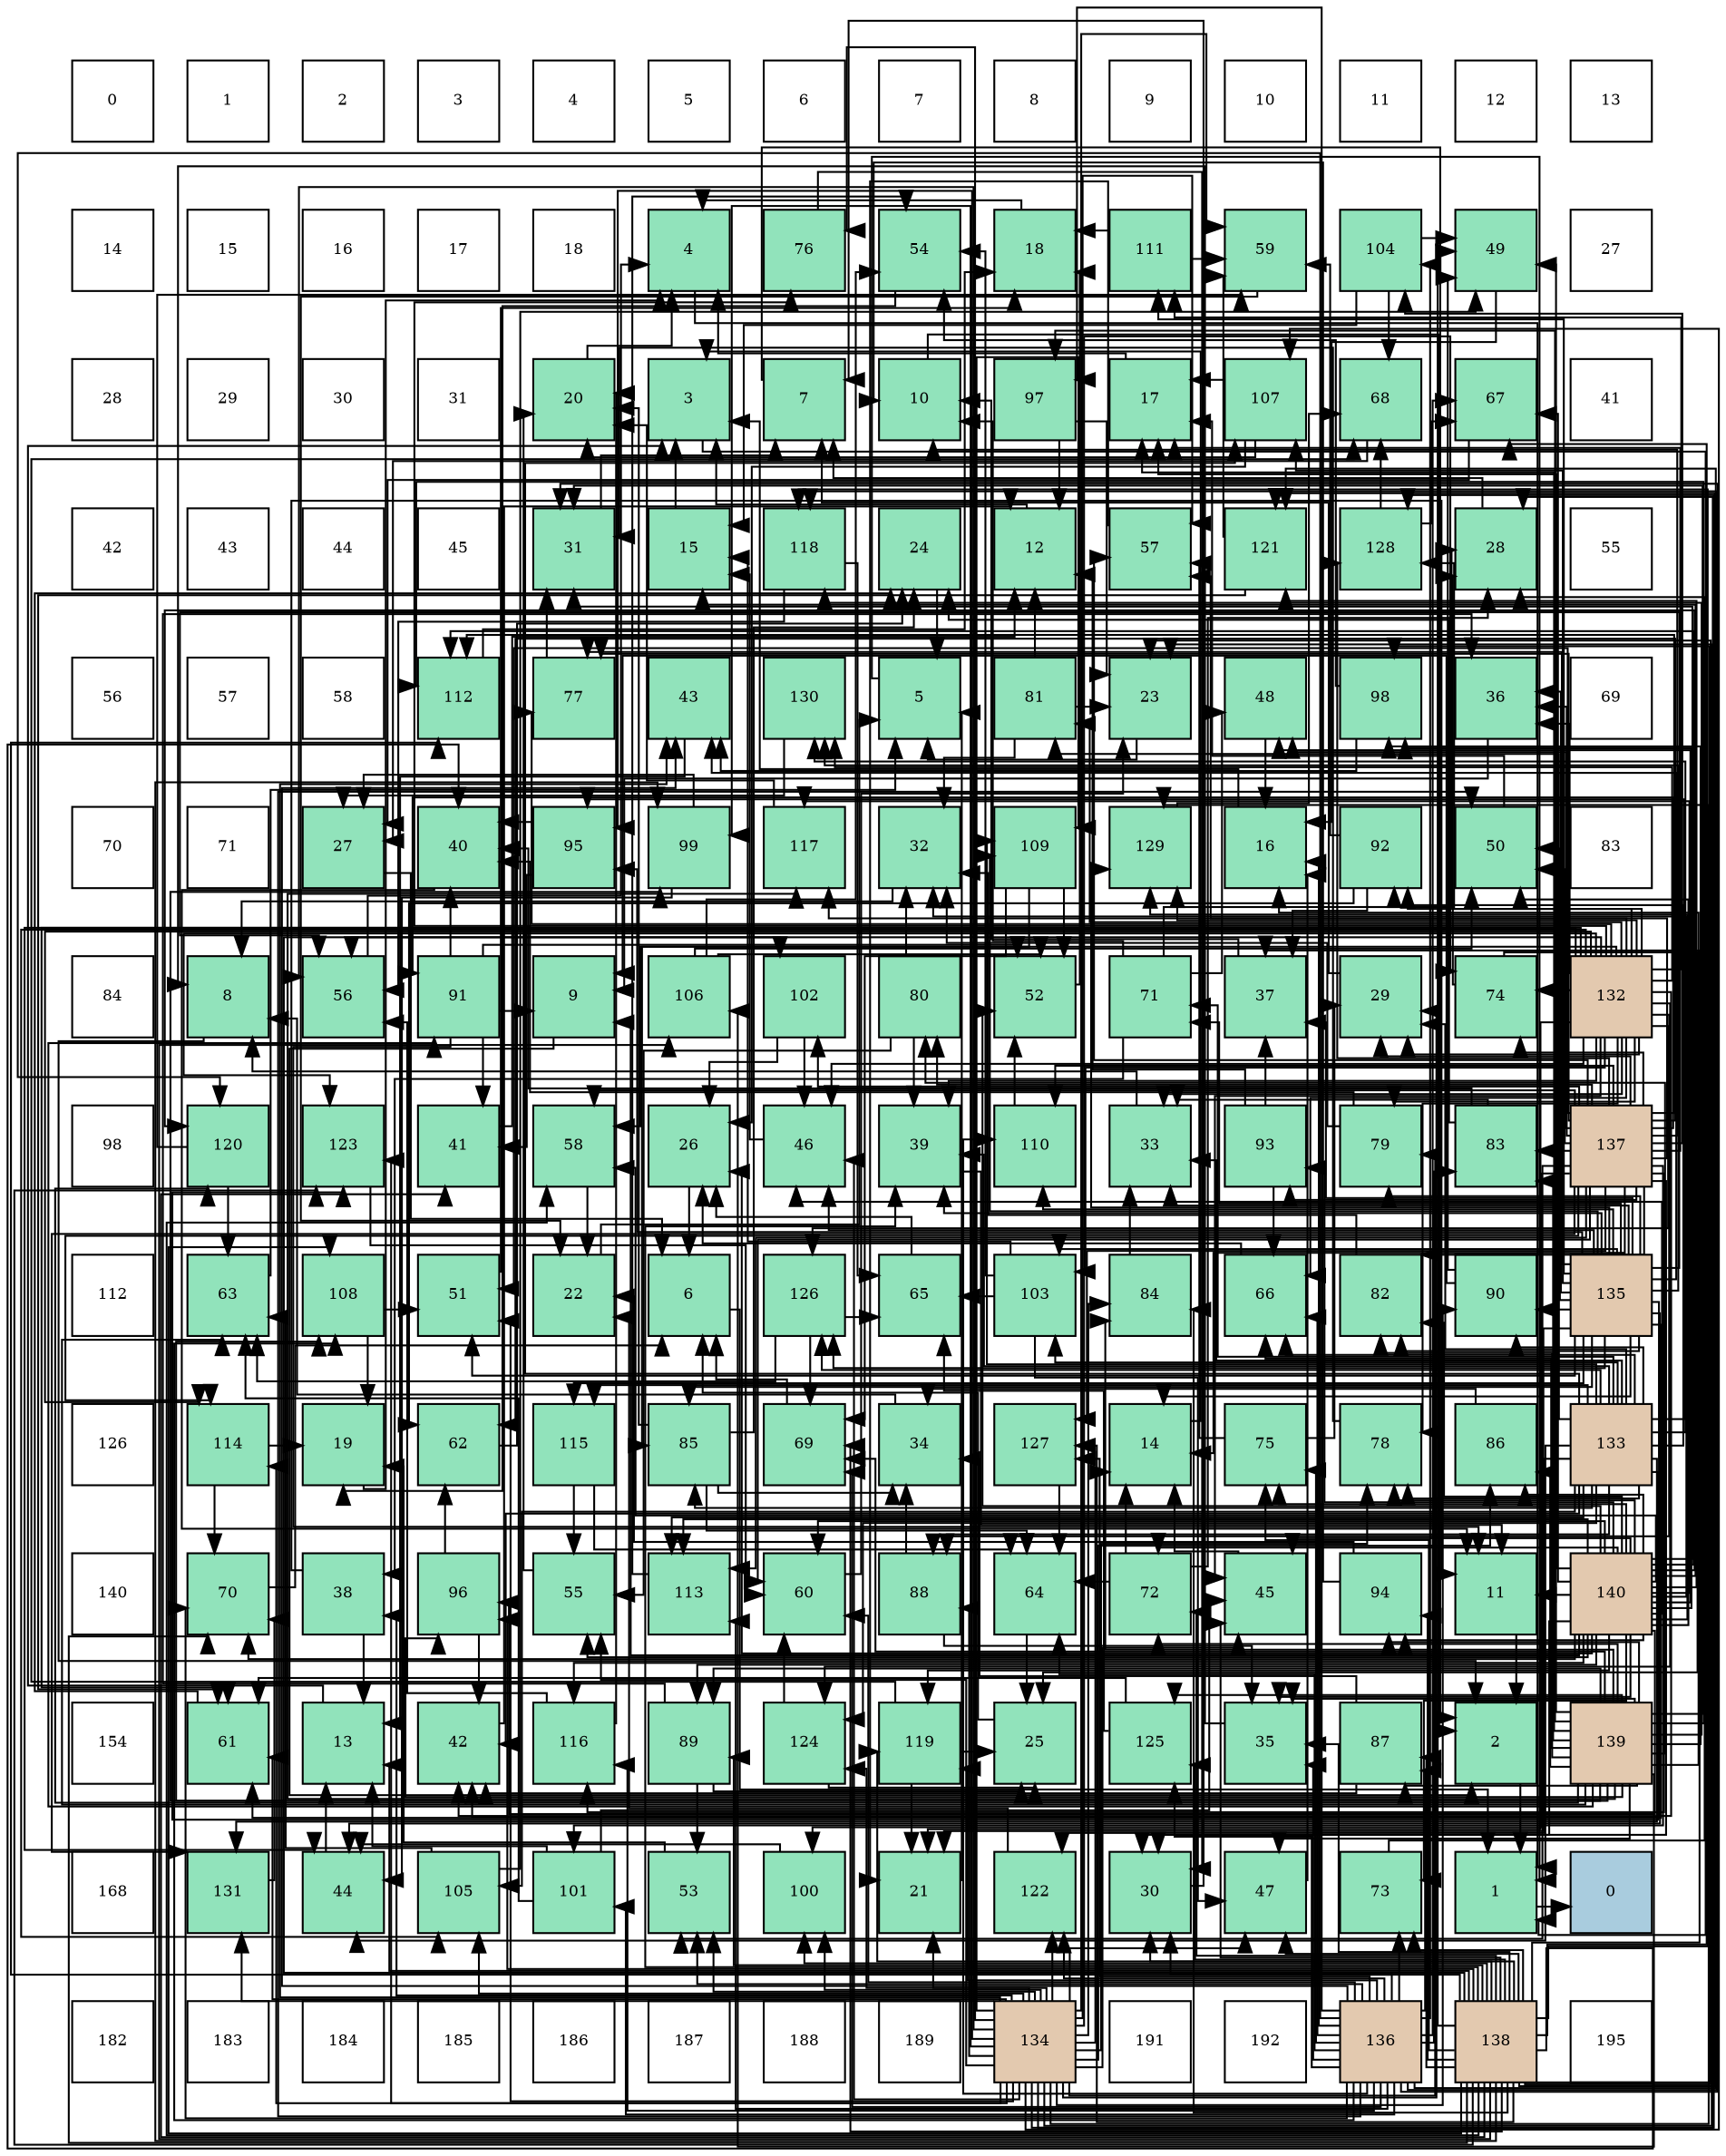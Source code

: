 digraph layout{
 rankdir=TB;
 splines=ortho;
 node [style=filled shape=square fixedsize=true width=0.6];
0[label="0", fontsize=8, fillcolor="#ffffff"];
1[label="1", fontsize=8, fillcolor="#ffffff"];
2[label="2", fontsize=8, fillcolor="#ffffff"];
3[label="3", fontsize=8, fillcolor="#ffffff"];
4[label="4", fontsize=8, fillcolor="#ffffff"];
5[label="5", fontsize=8, fillcolor="#ffffff"];
6[label="6", fontsize=8, fillcolor="#ffffff"];
7[label="7", fontsize=8, fillcolor="#ffffff"];
8[label="8", fontsize=8, fillcolor="#ffffff"];
9[label="9", fontsize=8, fillcolor="#ffffff"];
10[label="10", fontsize=8, fillcolor="#ffffff"];
11[label="11", fontsize=8, fillcolor="#ffffff"];
12[label="12", fontsize=8, fillcolor="#ffffff"];
13[label="13", fontsize=8, fillcolor="#ffffff"];
14[label="14", fontsize=8, fillcolor="#ffffff"];
15[label="15", fontsize=8, fillcolor="#ffffff"];
16[label="16", fontsize=8, fillcolor="#ffffff"];
17[label="17", fontsize=8, fillcolor="#ffffff"];
18[label="18", fontsize=8, fillcolor="#ffffff"];
19[label="4", fontsize=8, fillcolor="#91e3bb"];
20[label="76", fontsize=8, fillcolor="#91e3bb"];
21[label="54", fontsize=8, fillcolor="#91e3bb"];
22[label="18", fontsize=8, fillcolor="#91e3bb"];
23[label="111", fontsize=8, fillcolor="#91e3bb"];
24[label="59", fontsize=8, fillcolor="#91e3bb"];
25[label="104", fontsize=8, fillcolor="#91e3bb"];
26[label="49", fontsize=8, fillcolor="#91e3bb"];
27[label="27", fontsize=8, fillcolor="#ffffff"];
28[label="28", fontsize=8, fillcolor="#ffffff"];
29[label="29", fontsize=8, fillcolor="#ffffff"];
30[label="30", fontsize=8, fillcolor="#ffffff"];
31[label="31", fontsize=8, fillcolor="#ffffff"];
32[label="20", fontsize=8, fillcolor="#91e3bb"];
33[label="3", fontsize=8, fillcolor="#91e3bb"];
34[label="7", fontsize=8, fillcolor="#91e3bb"];
35[label="10", fontsize=8, fillcolor="#91e3bb"];
36[label="97", fontsize=8, fillcolor="#91e3bb"];
37[label="17", fontsize=8, fillcolor="#91e3bb"];
38[label="107", fontsize=8, fillcolor="#91e3bb"];
39[label="68", fontsize=8, fillcolor="#91e3bb"];
40[label="67", fontsize=8, fillcolor="#91e3bb"];
41[label="41", fontsize=8, fillcolor="#ffffff"];
42[label="42", fontsize=8, fillcolor="#ffffff"];
43[label="43", fontsize=8, fillcolor="#ffffff"];
44[label="44", fontsize=8, fillcolor="#ffffff"];
45[label="45", fontsize=8, fillcolor="#ffffff"];
46[label="31", fontsize=8, fillcolor="#91e3bb"];
47[label="15", fontsize=8, fillcolor="#91e3bb"];
48[label="118", fontsize=8, fillcolor="#91e3bb"];
49[label="24", fontsize=8, fillcolor="#91e3bb"];
50[label="12", fontsize=8, fillcolor="#91e3bb"];
51[label="57", fontsize=8, fillcolor="#91e3bb"];
52[label="121", fontsize=8, fillcolor="#91e3bb"];
53[label="128", fontsize=8, fillcolor="#91e3bb"];
54[label="28", fontsize=8, fillcolor="#91e3bb"];
55[label="55", fontsize=8, fillcolor="#ffffff"];
56[label="56", fontsize=8, fillcolor="#ffffff"];
57[label="57", fontsize=8, fillcolor="#ffffff"];
58[label="58", fontsize=8, fillcolor="#ffffff"];
59[label="112", fontsize=8, fillcolor="#91e3bb"];
60[label="77", fontsize=8, fillcolor="#91e3bb"];
61[label="43", fontsize=8, fillcolor="#91e3bb"];
62[label="130", fontsize=8, fillcolor="#91e3bb"];
63[label="5", fontsize=8, fillcolor="#91e3bb"];
64[label="81", fontsize=8, fillcolor="#91e3bb"];
65[label="23", fontsize=8, fillcolor="#91e3bb"];
66[label="48", fontsize=8, fillcolor="#91e3bb"];
67[label="98", fontsize=8, fillcolor="#91e3bb"];
68[label="36", fontsize=8, fillcolor="#91e3bb"];
69[label="69", fontsize=8, fillcolor="#ffffff"];
70[label="70", fontsize=8, fillcolor="#ffffff"];
71[label="71", fontsize=8, fillcolor="#ffffff"];
72[label="27", fontsize=8, fillcolor="#91e3bb"];
73[label="40", fontsize=8, fillcolor="#91e3bb"];
74[label="95", fontsize=8, fillcolor="#91e3bb"];
75[label="99", fontsize=8, fillcolor="#91e3bb"];
76[label="117", fontsize=8, fillcolor="#91e3bb"];
77[label="32", fontsize=8, fillcolor="#91e3bb"];
78[label="109", fontsize=8, fillcolor="#91e3bb"];
79[label="129", fontsize=8, fillcolor="#91e3bb"];
80[label="16", fontsize=8, fillcolor="#91e3bb"];
81[label="92", fontsize=8, fillcolor="#91e3bb"];
82[label="50", fontsize=8, fillcolor="#91e3bb"];
83[label="83", fontsize=8, fillcolor="#ffffff"];
84[label="84", fontsize=8, fillcolor="#ffffff"];
85[label="8", fontsize=8, fillcolor="#91e3bb"];
86[label="56", fontsize=8, fillcolor="#91e3bb"];
87[label="91", fontsize=8, fillcolor="#91e3bb"];
88[label="9", fontsize=8, fillcolor="#91e3bb"];
89[label="106", fontsize=8, fillcolor="#91e3bb"];
90[label="102", fontsize=8, fillcolor="#91e3bb"];
91[label="80", fontsize=8, fillcolor="#91e3bb"];
92[label="52", fontsize=8, fillcolor="#91e3bb"];
93[label="71", fontsize=8, fillcolor="#91e3bb"];
94[label="37", fontsize=8, fillcolor="#91e3bb"];
95[label="29", fontsize=8, fillcolor="#91e3bb"];
96[label="74", fontsize=8, fillcolor="#91e3bb"];
97[label="132", fontsize=8, fillcolor="#e3c9af"];
98[label="98", fontsize=8, fillcolor="#ffffff"];
99[label="120", fontsize=8, fillcolor="#91e3bb"];
100[label="123", fontsize=8, fillcolor="#91e3bb"];
101[label="41", fontsize=8, fillcolor="#91e3bb"];
102[label="58", fontsize=8, fillcolor="#91e3bb"];
103[label="26", fontsize=8, fillcolor="#91e3bb"];
104[label="46", fontsize=8, fillcolor="#91e3bb"];
105[label="39", fontsize=8, fillcolor="#91e3bb"];
106[label="110", fontsize=8, fillcolor="#91e3bb"];
107[label="33", fontsize=8, fillcolor="#91e3bb"];
108[label="93", fontsize=8, fillcolor="#91e3bb"];
109[label="79", fontsize=8, fillcolor="#91e3bb"];
110[label="83", fontsize=8, fillcolor="#91e3bb"];
111[label="137", fontsize=8, fillcolor="#e3c9af"];
112[label="112", fontsize=8, fillcolor="#ffffff"];
113[label="63", fontsize=8, fillcolor="#91e3bb"];
114[label="108", fontsize=8, fillcolor="#91e3bb"];
115[label="51", fontsize=8, fillcolor="#91e3bb"];
116[label="22", fontsize=8, fillcolor="#91e3bb"];
117[label="6", fontsize=8, fillcolor="#91e3bb"];
118[label="126", fontsize=8, fillcolor="#91e3bb"];
119[label="65", fontsize=8, fillcolor="#91e3bb"];
120[label="103", fontsize=8, fillcolor="#91e3bb"];
121[label="84", fontsize=8, fillcolor="#91e3bb"];
122[label="66", fontsize=8, fillcolor="#91e3bb"];
123[label="82", fontsize=8, fillcolor="#91e3bb"];
124[label="90", fontsize=8, fillcolor="#91e3bb"];
125[label="135", fontsize=8, fillcolor="#e3c9af"];
126[label="126", fontsize=8, fillcolor="#ffffff"];
127[label="114", fontsize=8, fillcolor="#91e3bb"];
128[label="19", fontsize=8, fillcolor="#91e3bb"];
129[label="62", fontsize=8, fillcolor="#91e3bb"];
130[label="115", fontsize=8, fillcolor="#91e3bb"];
131[label="85", fontsize=8, fillcolor="#91e3bb"];
132[label="69", fontsize=8, fillcolor="#91e3bb"];
133[label="34", fontsize=8, fillcolor="#91e3bb"];
134[label="127", fontsize=8, fillcolor="#91e3bb"];
135[label="14", fontsize=8, fillcolor="#91e3bb"];
136[label="75", fontsize=8, fillcolor="#91e3bb"];
137[label="78", fontsize=8, fillcolor="#91e3bb"];
138[label="86", fontsize=8, fillcolor="#91e3bb"];
139[label="133", fontsize=8, fillcolor="#e3c9af"];
140[label="140", fontsize=8, fillcolor="#ffffff"];
141[label="70", fontsize=8, fillcolor="#91e3bb"];
142[label="38", fontsize=8, fillcolor="#91e3bb"];
143[label="96", fontsize=8, fillcolor="#91e3bb"];
144[label="55", fontsize=8, fillcolor="#91e3bb"];
145[label="113", fontsize=8, fillcolor="#91e3bb"];
146[label="60", fontsize=8, fillcolor="#91e3bb"];
147[label="88", fontsize=8, fillcolor="#91e3bb"];
148[label="64", fontsize=8, fillcolor="#91e3bb"];
149[label="72", fontsize=8, fillcolor="#91e3bb"];
150[label="45", fontsize=8, fillcolor="#91e3bb"];
151[label="94", fontsize=8, fillcolor="#91e3bb"];
152[label="11", fontsize=8, fillcolor="#91e3bb"];
153[label="140", fontsize=8, fillcolor="#e3c9af"];
154[label="154", fontsize=8, fillcolor="#ffffff"];
155[label="61", fontsize=8, fillcolor="#91e3bb"];
156[label="13", fontsize=8, fillcolor="#91e3bb"];
157[label="42", fontsize=8, fillcolor="#91e3bb"];
158[label="116", fontsize=8, fillcolor="#91e3bb"];
159[label="89", fontsize=8, fillcolor="#91e3bb"];
160[label="124", fontsize=8, fillcolor="#91e3bb"];
161[label="119", fontsize=8, fillcolor="#91e3bb"];
162[label="25", fontsize=8, fillcolor="#91e3bb"];
163[label="125", fontsize=8, fillcolor="#91e3bb"];
164[label="35", fontsize=8, fillcolor="#91e3bb"];
165[label="87", fontsize=8, fillcolor="#91e3bb"];
166[label="2", fontsize=8, fillcolor="#91e3bb"];
167[label="139", fontsize=8, fillcolor="#e3c9af"];
168[label="168", fontsize=8, fillcolor="#ffffff"];
169[label="131", fontsize=8, fillcolor="#91e3bb"];
170[label="44", fontsize=8, fillcolor="#91e3bb"];
171[label="105", fontsize=8, fillcolor="#91e3bb"];
172[label="101", fontsize=8, fillcolor="#91e3bb"];
173[label="53", fontsize=8, fillcolor="#91e3bb"];
174[label="100", fontsize=8, fillcolor="#91e3bb"];
175[label="21", fontsize=8, fillcolor="#91e3bb"];
176[label="122", fontsize=8, fillcolor="#91e3bb"];
177[label="30", fontsize=8, fillcolor="#91e3bb"];
178[label="47", fontsize=8, fillcolor="#91e3bb"];
179[label="73", fontsize=8, fillcolor="#91e3bb"];
180[label="1", fontsize=8, fillcolor="#91e3bb"];
181[label="0", fontsize=8, fillcolor="#a9ccde"];
182[label="182", fontsize=8, fillcolor="#ffffff"];
183[label="183", fontsize=8, fillcolor="#ffffff"];
184[label="184", fontsize=8, fillcolor="#ffffff"];
185[label="185", fontsize=8, fillcolor="#ffffff"];
186[label="186", fontsize=8, fillcolor="#ffffff"];
187[label="187", fontsize=8, fillcolor="#ffffff"];
188[label="188", fontsize=8, fillcolor="#ffffff"];
189[label="189", fontsize=8, fillcolor="#ffffff"];
190[label="134", fontsize=8, fillcolor="#e3c9af"];
191[label="191", fontsize=8, fillcolor="#ffffff"];
192[label="192", fontsize=8, fillcolor="#ffffff"];
193[label="136", fontsize=8, fillcolor="#e3c9af"];
194[label="138", fontsize=8, fillcolor="#e3c9af"];
195[label="195", fontsize=8, fillcolor="#ffffff"];
edge [constraint=false, style=vis];180 -> 181;
166 -> 180;
33 -> 180;
19 -> 180;
63 -> 180;
117 -> 180;
34 -> 166;
85 -> 166;
88 -> 166;
35 -> 166;
152 -> 166;
50 -> 33;
156 -> 33;
135 -> 33;
47 -> 33;
80 -> 33;
37 -> 19;
22 -> 19;
128 -> 19;
32 -> 19;
175 -> 63;
116 -> 63;
65 -> 63;
49 -> 63;
162 -> 117;
103 -> 117;
72 -> 117;
54 -> 34;
95 -> 34;
177 -> 34;
46 -> 34;
77 -> 85;
107 -> 85;
133 -> 85;
164 -> 85;
68 -> 88;
94 -> 35;
142 -> 152;
142 -> 156;
105 -> 152;
73 -> 152;
101 -> 50;
157 -> 50;
61 -> 156;
170 -> 156;
150 -> 135;
104 -> 47;
178 -> 80;
66 -> 80;
26 -> 80;
82 -> 37;
115 -> 22;
92 -> 22;
173 -> 128;
21 -> 128;
144 -> 32;
86 -> 19;
51 -> 175;
102 -> 116;
24 -> 116;
146 -> 65;
155 -> 49;
129 -> 49;
113 -> 63;
148 -> 162;
119 -> 103;
122 -> 103;
40 -> 72;
39 -> 72;
132 -> 117;
141 -> 117;
93 -> 35;
93 -> 54;
93 -> 142;
93 -> 66;
149 -> 135;
149 -> 54;
149 -> 148;
179 -> 54;
96 -> 162;
96 -> 54;
136 -> 95;
136 -> 51;
20 -> 177;
60 -> 46;
137 -> 46;
109 -> 77;
109 -> 73;
91 -> 77;
91 -> 105;
91 -> 144;
64 -> 50;
64 -> 65;
64 -> 77;
123 -> 77;
110 -> 49;
110 -> 107;
110 -> 73;
121 -> 107;
131 -> 32;
131 -> 49;
131 -> 133;
131 -> 148;
138 -> 133;
165 -> 133;
165 -> 157;
147 -> 133;
147 -> 164;
159 -> 162;
159 -> 68;
159 -> 173;
124 -> 88;
124 -> 26;
87 -> 88;
87 -> 152;
87 -> 73;
87 -> 101;
87 -> 92;
81 -> 94;
81 -> 24;
81 -> 129;
108 -> 50;
108 -> 94;
108 -> 122;
151 -> 35;
151 -> 116;
74 -> 73;
74 -> 101;
143 -> 157;
143 -> 129;
36 -> 50;
36 -> 65;
67 -> 61;
67 -> 21;
75 -> 72;
75 -> 170;
174 -> 170;
172 -> 156;
172 -> 150;
172 -> 113;
90 -> 103;
90 -> 104;
120 -> 47;
120 -> 178;
120 -> 21;
120 -> 119;
25 -> 47;
25 -> 26;
25 -> 39;
171 -> 26;
171 -> 113;
89 -> 82;
89 -> 92;
89 -> 21;
38 -> 37;
38 -> 32;
38 -> 103;
114 -> 128;
114 -> 115;
78 -> 92;
78 -> 102;
78 -> 132;
106 -> 92;
23 -> 22;
23 -> 24;
59 -> 22;
145 -> 21;
127 -> 128;
127 -> 141;
130 -> 144;
130 -> 148;
158 -> 32;
158 -> 86;
76 -> 32;
48 -> 86;
48 -> 119;
161 -> 175;
161 -> 162;
161 -> 39;
99 -> 24;
99 -> 113;
52 -> 24;
52 -> 155;
176 -> 116;
100 -> 146;
160 -> 162;
160 -> 146;
163 -> 155;
163 -> 119;
118 -> 113;
118 -> 119;
118 -> 132;
134 -> 148;
53 -> 40;
53 -> 39;
79 -> 39;
62 -> 72;
169 -> 141;
97 -> 175;
97 -> 95;
97 -> 107;
97 -> 68;
97 -> 105;
97 -> 157;
97 -> 170;
97 -> 150;
97 -> 104;
97 -> 86;
97 -> 51;
97 -> 155;
97 -> 122;
97 -> 96;
97 -> 20;
97 -> 60;
97 -> 137;
97 -> 109;
97 -> 64;
97 -> 131;
97 -> 147;
97 -> 81;
97 -> 120;
97 -> 171;
97 -> 23;
97 -> 127;
97 -> 100;
97 -> 160;
97 -> 118;
97 -> 53;
97 -> 79;
97 -> 62;
139 -> 95;
139 -> 107;
139 -> 105;
139 -> 157;
139 -> 170;
139 -> 122;
139 -> 93;
139 -> 137;
139 -> 64;
139 -> 131;
139 -> 147;
139 -> 124;
139 -> 81;
139 -> 74;
139 -> 120;
139 -> 171;
139 -> 38;
139 -> 78;
139 -> 145;
139 -> 130;
139 -> 176;
139 -> 100;
139 -> 160;
139 -> 118;
139 -> 62;
139 -> 169;
190 -> 135;
190 -> 175;
190 -> 65;
190 -> 54;
190 -> 95;
190 -> 142;
190 -> 61;
190 -> 150;
190 -> 104;
190 -> 178;
190 -> 115;
190 -> 173;
190 -> 144;
190 -> 86;
190 -> 51;
190 -> 24;
190 -> 155;
190 -> 96;
190 -> 20;
190 -> 137;
190 -> 109;
190 -> 121;
190 -> 138;
190 -> 147;
190 -> 124;
190 -> 74;
190 -> 75;
190 -> 174;
190 -> 171;
190 -> 38;
190 -> 78;
190 -> 127;
190 -> 176;
190 -> 100;
190 -> 160;
190 -> 53;
190 -> 79;
190 -> 169;
125 -> 135;
125 -> 175;
125 -> 107;
125 -> 68;
125 -> 94;
125 -> 105;
125 -> 157;
125 -> 61;
125 -> 170;
125 -> 104;
125 -> 82;
125 -> 115;
125 -> 86;
125 -> 155;
125 -> 93;
125 -> 60;
125 -> 109;
125 -> 123;
125 -> 131;
125 -> 124;
125 -> 74;
125 -> 120;
125 -> 38;
125 -> 78;
125 -> 106;
125 -> 23;
125 -> 130;
125 -> 118;
125 -> 79;
125 -> 62;
193 -> 80;
193 -> 177;
193 -> 46;
193 -> 164;
193 -> 61;
193 -> 82;
193 -> 173;
193 -> 146;
193 -> 148;
193 -> 122;
193 -> 40;
193 -> 132;
193 -> 141;
193 -> 179;
193 -> 136;
193 -> 110;
193 -> 165;
193 -> 36;
193 -> 172;
193 -> 25;
193 -> 114;
193 -> 106;
193 -> 145;
193 -> 158;
193 -> 48;
193 -> 161;
193 -> 99;
193 -> 52;
193 -> 176;
193 -> 163;
193 -> 134;
111 -> 35;
111 -> 135;
111 -> 37;
111 -> 95;
111 -> 177;
111 -> 68;
111 -> 66;
111 -> 82;
111 -> 115;
111 -> 173;
111 -> 51;
111 -> 102;
111 -> 146;
111 -> 129;
111 -> 96;
111 -> 60;
111 -> 91;
111 -> 123;
111 -> 110;
111 -> 87;
111 -> 108;
111 -> 174;
111 -> 172;
111 -> 90;
111 -> 25;
111 -> 106;
111 -> 59;
111 -> 145;
111 -> 127;
111 -> 158;
111 -> 76;
111 -> 134;
111 -> 53;
111 -> 169;
194 -> 156;
194 -> 65;
194 -> 177;
194 -> 164;
194 -> 94;
194 -> 105;
194 -> 73;
194 -> 101;
194 -> 150;
194 -> 178;
194 -> 26;
194 -> 102;
194 -> 40;
194 -> 132;
194 -> 141;
194 -> 149;
194 -> 179;
194 -> 136;
194 -> 121;
194 -> 165;
194 -> 159;
194 -> 151;
194 -> 143;
194 -> 67;
194 -> 75;
194 -> 174;
194 -> 90;
194 -> 89;
194 -> 114;
194 -> 59;
194 -> 48;
194 -> 161;
194 -> 52;
194 -> 100;
194 -> 163;
194 -> 134;
167 -> 80;
167 -> 37;
167 -> 46;
167 -> 164;
167 -> 178;
167 -> 26;
167 -> 113;
167 -> 122;
167 -> 132;
167 -> 149;
167 -> 91;
167 -> 123;
167 -> 110;
167 -> 121;
167 -> 138;
167 -> 165;
167 -> 159;
167 -> 87;
167 -> 151;
167 -> 143;
167 -> 36;
167 -> 67;
167 -> 75;
167 -> 89;
167 -> 114;
167 -> 59;
167 -> 76;
167 -> 48;
167 -> 99;
167 -> 163;
153 -> 88;
153 -> 152;
153 -> 47;
153 -> 37;
153 -> 103;
153 -> 177;
153 -> 46;
153 -> 77;
153 -> 164;
153 -> 150;
153 -> 104;
153 -> 66;
153 -> 82;
153 -> 92;
153 -> 144;
153 -> 102;
153 -> 146;
153 -> 40;
153 -> 141;
153 -> 149;
153 -> 179;
153 -> 136;
153 -> 137;
153 -> 123;
153 -> 138;
153 -> 159;
153 -> 108;
153 -> 151;
153 -> 143;
153 -> 67;
153 -> 59;
153 -> 145;
153 -> 158;
153 -> 76;
153 -> 161;
153 -> 99;
153 -> 52;
153 -> 79;
edge [constraint=true, style=invis];
0 -> 14 -> 28 -> 42 -> 56 -> 70 -> 84 -> 98 -> 112 -> 126 -> 140 -> 154 -> 168 -> 182;
1 -> 15 -> 29 -> 43 -> 57 -> 71 -> 85 -> 99 -> 113 -> 127 -> 141 -> 155 -> 169 -> 183;
2 -> 16 -> 30 -> 44 -> 58 -> 72 -> 86 -> 100 -> 114 -> 128 -> 142 -> 156 -> 170 -> 184;
3 -> 17 -> 31 -> 45 -> 59 -> 73 -> 87 -> 101 -> 115 -> 129 -> 143 -> 157 -> 171 -> 185;
4 -> 18 -> 32 -> 46 -> 60 -> 74 -> 88 -> 102 -> 116 -> 130 -> 144 -> 158 -> 172 -> 186;
5 -> 19 -> 33 -> 47 -> 61 -> 75 -> 89 -> 103 -> 117 -> 131 -> 145 -> 159 -> 173 -> 187;
6 -> 20 -> 34 -> 48 -> 62 -> 76 -> 90 -> 104 -> 118 -> 132 -> 146 -> 160 -> 174 -> 188;
7 -> 21 -> 35 -> 49 -> 63 -> 77 -> 91 -> 105 -> 119 -> 133 -> 147 -> 161 -> 175 -> 189;
8 -> 22 -> 36 -> 50 -> 64 -> 78 -> 92 -> 106 -> 120 -> 134 -> 148 -> 162 -> 176 -> 190;
9 -> 23 -> 37 -> 51 -> 65 -> 79 -> 93 -> 107 -> 121 -> 135 -> 149 -> 163 -> 177 -> 191;
10 -> 24 -> 38 -> 52 -> 66 -> 80 -> 94 -> 108 -> 122 -> 136 -> 150 -> 164 -> 178 -> 192;
11 -> 25 -> 39 -> 53 -> 67 -> 81 -> 95 -> 109 -> 123 -> 137 -> 151 -> 165 -> 179 -> 193;
12 -> 26 -> 40 -> 54 -> 68 -> 82 -> 96 -> 110 -> 124 -> 138 -> 152 -> 166 -> 180 -> 194;
13 -> 27 -> 41 -> 55 -> 69 -> 83 -> 97 -> 111 -> 125 -> 139 -> 153 -> 167 -> 181 -> 195;
rank = same {0 -> 1 -> 2 -> 3 -> 4 -> 5 -> 6 -> 7 -> 8 -> 9 -> 10 -> 11 -> 12 -> 13};
rank = same {14 -> 15 -> 16 -> 17 -> 18 -> 19 -> 20 -> 21 -> 22 -> 23 -> 24 -> 25 -> 26 -> 27};
rank = same {28 -> 29 -> 30 -> 31 -> 32 -> 33 -> 34 -> 35 -> 36 -> 37 -> 38 -> 39 -> 40 -> 41};
rank = same {42 -> 43 -> 44 -> 45 -> 46 -> 47 -> 48 -> 49 -> 50 -> 51 -> 52 -> 53 -> 54 -> 55};
rank = same {56 -> 57 -> 58 -> 59 -> 60 -> 61 -> 62 -> 63 -> 64 -> 65 -> 66 -> 67 -> 68 -> 69};
rank = same {70 -> 71 -> 72 -> 73 -> 74 -> 75 -> 76 -> 77 -> 78 -> 79 -> 80 -> 81 -> 82 -> 83};
rank = same {84 -> 85 -> 86 -> 87 -> 88 -> 89 -> 90 -> 91 -> 92 -> 93 -> 94 -> 95 -> 96 -> 97};
rank = same {98 -> 99 -> 100 -> 101 -> 102 -> 103 -> 104 -> 105 -> 106 -> 107 -> 108 -> 109 -> 110 -> 111};
rank = same {112 -> 113 -> 114 -> 115 -> 116 -> 117 -> 118 -> 119 -> 120 -> 121 -> 122 -> 123 -> 124 -> 125};
rank = same {126 -> 127 -> 128 -> 129 -> 130 -> 131 -> 132 -> 133 -> 134 -> 135 -> 136 -> 137 -> 138 -> 139};
rank = same {140 -> 141 -> 142 -> 143 -> 144 -> 145 -> 146 -> 147 -> 148 -> 149 -> 150 -> 151 -> 152 -> 153};
rank = same {154 -> 155 -> 156 -> 157 -> 158 -> 159 -> 160 -> 161 -> 162 -> 163 -> 164 -> 165 -> 166 -> 167};
rank = same {168 -> 169 -> 170 -> 171 -> 172 -> 173 -> 174 -> 175 -> 176 -> 177 -> 178 -> 179 -> 180 -> 181};
rank = same {182 -> 183 -> 184 -> 185 -> 186 -> 187 -> 188 -> 189 -> 190 -> 191 -> 192 -> 193 -> 194 -> 195};
}